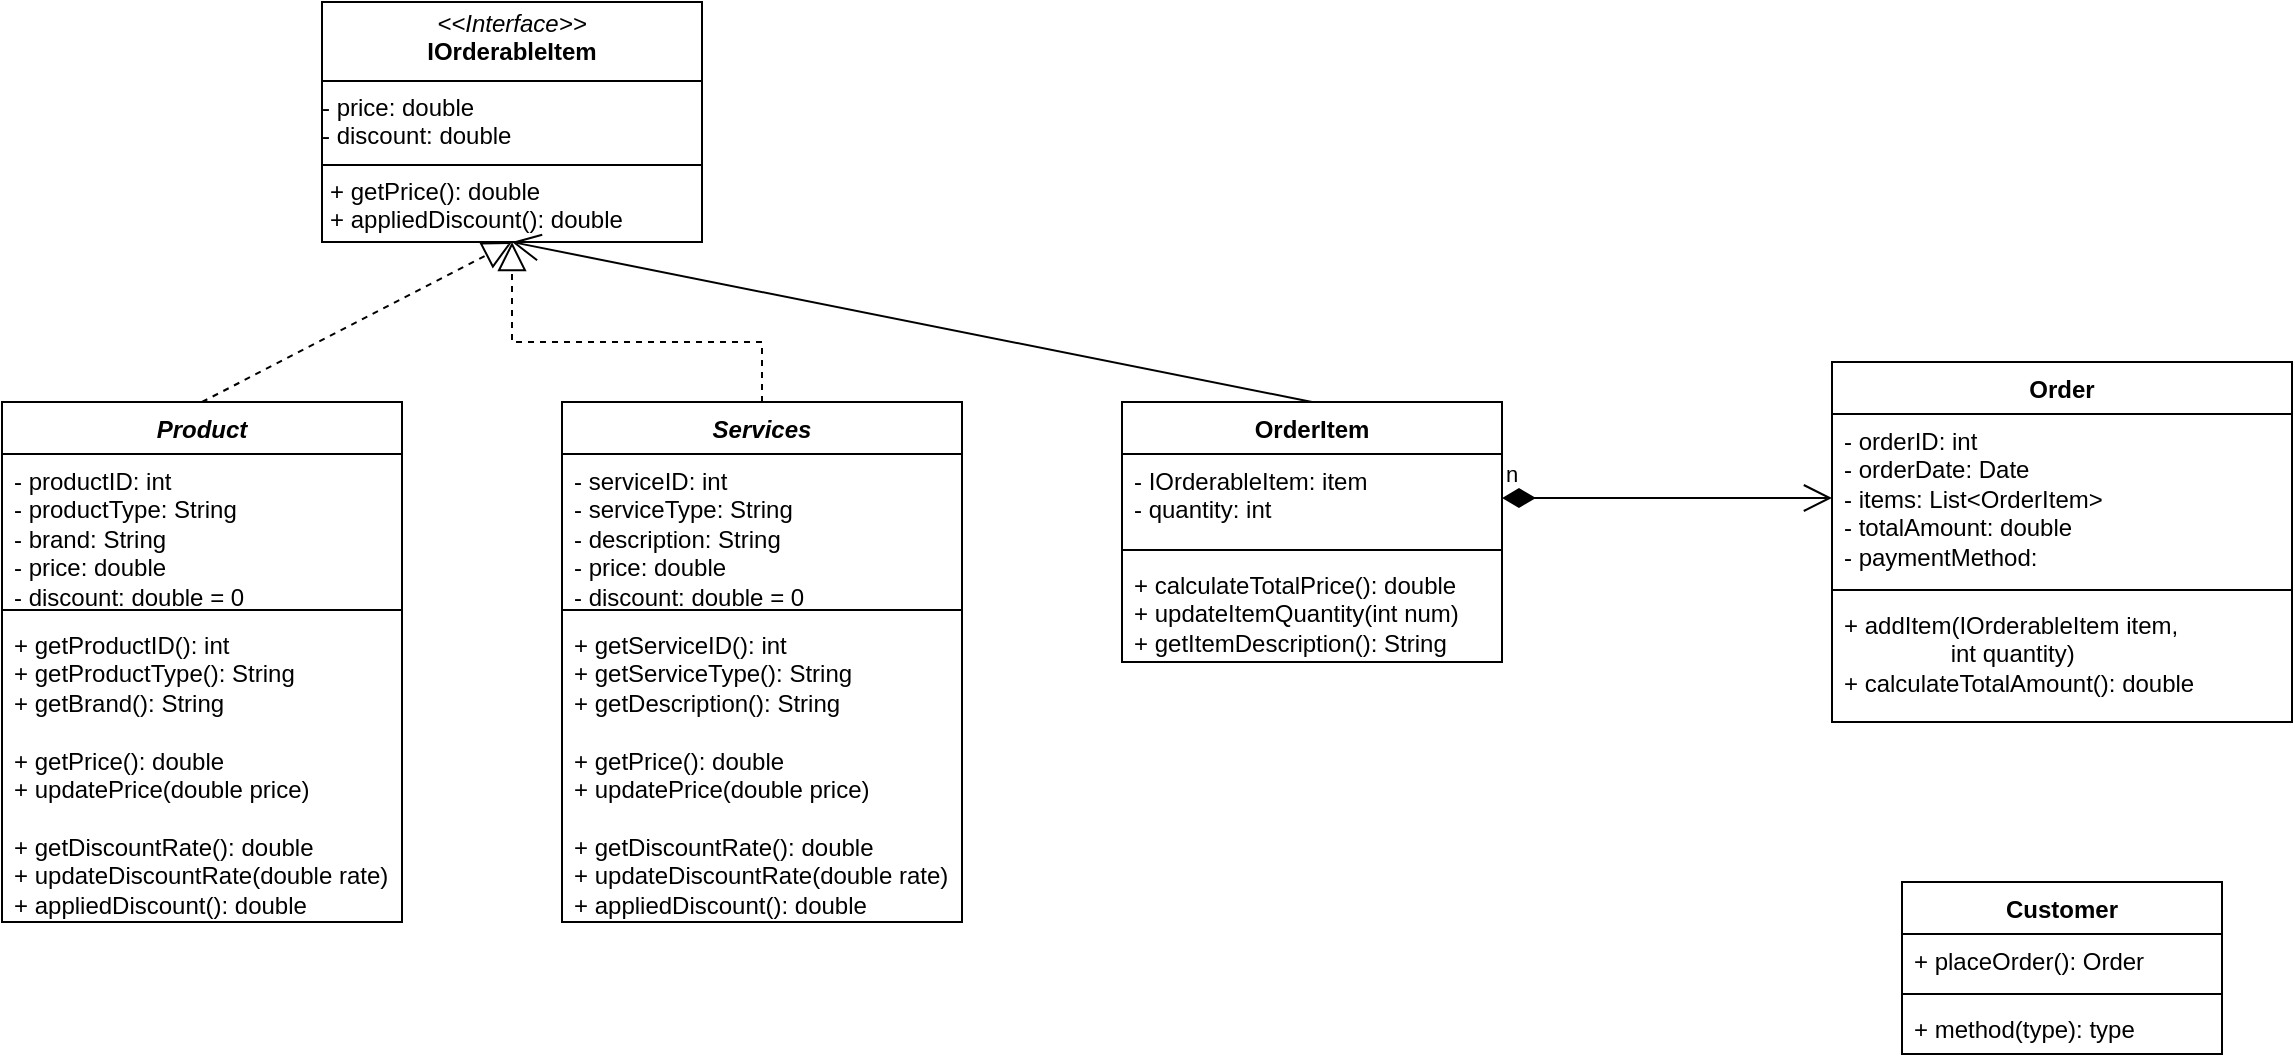 <mxfile version="24.7.7">
  <diagram id="C5RBs43oDa-KdzZeNtuy" name="Page-1">
    <mxGraphModel dx="1526" dy="949" grid="1" gridSize="10" guides="1" tooltips="1" connect="1" arrows="1" fold="1" page="1" pageScale="1" pageWidth="827" pageHeight="1169" math="0" shadow="0">
      <root>
        <mxCell id="WIyWlLk6GJQsqaUBKTNV-0" />
        <mxCell id="WIyWlLk6GJQsqaUBKTNV-1" parent="WIyWlLk6GJQsqaUBKTNV-0" />
        <mxCell id="La_RRNZVuLIvbcE8odbd-0" value="&lt;i&gt;Product&lt;/i&gt;" style="swimlane;fontStyle=1;align=center;verticalAlign=top;childLayout=stackLayout;horizontal=1;startSize=26;horizontalStack=0;resizeParent=1;resizeParentMax=0;resizeLast=0;collapsible=1;marginBottom=0;whiteSpace=wrap;html=1;" parent="WIyWlLk6GJQsqaUBKTNV-1" vertex="1">
          <mxGeometry y="240" width="200" height="260" as="geometry" />
        </mxCell>
        <mxCell id="La_RRNZVuLIvbcE8odbd-1" value="&lt;div&gt;- productID: int&lt;/div&gt;- productType: String&lt;div&gt;- brand: String&lt;br&gt;&lt;div&gt;- price: double&lt;/div&gt;&lt;/div&gt;&lt;div&gt;- discount: double = 0&lt;/div&gt;" style="text;strokeColor=none;fillColor=none;align=left;verticalAlign=top;spacingLeft=4;spacingRight=4;overflow=hidden;rotatable=0;points=[[0,0.5],[1,0.5]];portConstraint=eastwest;whiteSpace=wrap;html=1;" parent="La_RRNZVuLIvbcE8odbd-0" vertex="1">
          <mxGeometry y="26" width="200" height="74" as="geometry" />
        </mxCell>
        <mxCell id="La_RRNZVuLIvbcE8odbd-2" value="" style="line;strokeWidth=1;fillColor=none;align=left;verticalAlign=middle;spacingTop=-1;spacingLeft=3;spacingRight=3;rotatable=0;labelPosition=right;points=[];portConstraint=eastwest;strokeColor=inherit;" parent="La_RRNZVuLIvbcE8odbd-0" vertex="1">
          <mxGeometry y="100" width="200" height="8" as="geometry" />
        </mxCell>
        <mxCell id="La_RRNZVuLIvbcE8odbd-3" value="&lt;div&gt;+ getProductID(): int&lt;/div&gt;&lt;div&gt;&lt;span style=&quot;background-color: initial;&quot;&gt;+ getProductType(): String&lt;/span&gt;&lt;br&gt;&lt;/div&gt;&lt;div&gt;&lt;div&gt;+ getBrand(): String&lt;/div&gt;&lt;/div&gt;&lt;div&gt;&lt;span style=&quot;background-color: initial;&quot;&gt;&lt;br&gt;&lt;/span&gt;&lt;/div&gt;&lt;div&gt;&lt;div&gt;+ getPrice(): double&lt;/div&gt;&lt;div&gt;+ updatePrice(double price)&lt;/div&gt;&lt;div&gt;&lt;br&gt;&lt;/div&gt;&lt;div&gt;+ getDiscountRate(): double&lt;/div&gt;&lt;div&gt;+ updateDiscountRate(double rate)&lt;/div&gt;&lt;div&gt;+ appliedDiscount(): double&lt;/div&gt;&lt;/div&gt;" style="text;strokeColor=none;fillColor=none;align=left;verticalAlign=top;spacingLeft=4;spacingRight=4;overflow=hidden;rotatable=0;points=[[0,0.5],[1,0.5]];portConstraint=eastwest;whiteSpace=wrap;html=1;" parent="La_RRNZVuLIvbcE8odbd-0" vertex="1">
          <mxGeometry y="108" width="200" height="152" as="geometry" />
        </mxCell>
        <mxCell id="La_RRNZVuLIvbcE8odbd-4" value="&lt;i&gt;Services&lt;/i&gt;" style="swimlane;fontStyle=1;align=center;verticalAlign=top;childLayout=stackLayout;horizontal=1;startSize=26;horizontalStack=0;resizeParent=1;resizeParentMax=0;resizeLast=0;collapsible=1;marginBottom=0;whiteSpace=wrap;html=1;" parent="WIyWlLk6GJQsqaUBKTNV-1" vertex="1">
          <mxGeometry x="280" y="240" width="200" height="260" as="geometry" />
        </mxCell>
        <mxCell id="La_RRNZVuLIvbcE8odbd-5" value="- serviceID: int&amp;nbsp;&lt;div&gt;- serviceType: String&lt;br&gt;&lt;div&gt;- description: String&amp;nbsp;&lt;/div&gt;&lt;div&gt;- price: double&lt;/div&gt;&lt;/div&gt;&lt;div&gt;- discount: double = 0&lt;/div&gt;" style="text;strokeColor=none;fillColor=none;align=left;verticalAlign=top;spacingLeft=4;spacingRight=4;overflow=hidden;rotatable=0;points=[[0,0.5],[1,0.5]];portConstraint=eastwest;whiteSpace=wrap;html=1;" parent="La_RRNZVuLIvbcE8odbd-4" vertex="1">
          <mxGeometry y="26" width="200" height="74" as="geometry" />
        </mxCell>
        <mxCell id="La_RRNZVuLIvbcE8odbd-6" value="" style="line;strokeWidth=1;fillColor=none;align=left;verticalAlign=middle;spacingTop=-1;spacingLeft=3;spacingRight=3;rotatable=0;labelPosition=right;points=[];portConstraint=eastwest;strokeColor=inherit;" parent="La_RRNZVuLIvbcE8odbd-4" vertex="1">
          <mxGeometry y="100" width="200" height="8" as="geometry" />
        </mxCell>
        <mxCell id="La_RRNZVuLIvbcE8odbd-7" value="+ getServiceID(): int&lt;div&gt;+ getServiceType(): String&lt;/div&gt;&lt;div&gt;+ getDescription(): String&lt;/div&gt;&lt;div&gt;&lt;div&gt;&lt;br&gt;&lt;/div&gt;&lt;div&gt;+ getPrice(): double&lt;/div&gt;&lt;div&gt;+ updatePrice(double price)&lt;/div&gt;&lt;div&gt;&lt;br&gt;&lt;/div&gt;&lt;div&gt;+ getDiscountRate(): double&lt;/div&gt;&lt;div&gt;+ updateDiscountRate(double rate)&lt;/div&gt;&lt;div&gt;+ appliedDiscount(): double&lt;/div&gt;&lt;div&gt;&lt;br&gt;&lt;/div&gt;&lt;/div&gt;" style="text;strokeColor=none;fillColor=none;align=left;verticalAlign=top;spacingLeft=4;spacingRight=4;overflow=hidden;rotatable=0;points=[[0,0.5],[1,0.5]];portConstraint=eastwest;whiteSpace=wrap;html=1;" parent="La_RRNZVuLIvbcE8odbd-4" vertex="1">
          <mxGeometry y="108" width="200" height="152" as="geometry" />
        </mxCell>
        <mxCell id="La_RRNZVuLIvbcE8odbd-8" value="Customer" style="swimlane;fontStyle=1;align=center;verticalAlign=top;childLayout=stackLayout;horizontal=1;startSize=26;horizontalStack=0;resizeParent=1;resizeParentMax=0;resizeLast=0;collapsible=1;marginBottom=0;whiteSpace=wrap;html=1;" parent="WIyWlLk6GJQsqaUBKTNV-1" vertex="1">
          <mxGeometry x="950" y="480" width="160" height="86" as="geometry" />
        </mxCell>
        <mxCell id="La_RRNZVuLIvbcE8odbd-9" value="+ placeOrder(): Order" style="text;strokeColor=none;fillColor=none;align=left;verticalAlign=top;spacingLeft=4;spacingRight=4;overflow=hidden;rotatable=0;points=[[0,0.5],[1,0.5]];portConstraint=eastwest;whiteSpace=wrap;html=1;" parent="La_RRNZVuLIvbcE8odbd-8" vertex="1">
          <mxGeometry y="26" width="160" height="26" as="geometry" />
        </mxCell>
        <mxCell id="La_RRNZVuLIvbcE8odbd-10" value="" style="line;strokeWidth=1;fillColor=none;align=left;verticalAlign=middle;spacingTop=-1;spacingLeft=3;spacingRight=3;rotatable=0;labelPosition=right;points=[];portConstraint=eastwest;strokeColor=inherit;" parent="La_RRNZVuLIvbcE8odbd-8" vertex="1">
          <mxGeometry y="52" width="160" height="8" as="geometry" />
        </mxCell>
        <mxCell id="La_RRNZVuLIvbcE8odbd-11" value="+ method(type): type" style="text;strokeColor=none;fillColor=none;align=left;verticalAlign=top;spacingLeft=4;spacingRight=4;overflow=hidden;rotatable=0;points=[[0,0.5],[1,0.5]];portConstraint=eastwest;whiteSpace=wrap;html=1;" parent="La_RRNZVuLIvbcE8odbd-8" vertex="1">
          <mxGeometry y="60" width="160" height="26" as="geometry" />
        </mxCell>
        <mxCell id="aj6CpD3JHdMNbLfAdznn-0" value="&lt;p style=&quot;margin:0px;margin-top:4px;text-align:center;&quot;&gt;&lt;i&gt;&amp;lt;&amp;lt;Interface&amp;gt;&amp;gt;&lt;/i&gt;&lt;br&gt;&lt;b&gt;IOrderableItem&lt;/b&gt;&lt;/p&gt;&lt;hr size=&quot;1&quot; style=&quot;border-style:solid;&quot;&gt;&lt;div&gt;- price: double&lt;/div&gt;&lt;div&gt;- discount: double&amp;nbsp;&lt;/div&gt;&lt;hr size=&quot;1&quot; style=&quot;border-style:solid;&quot;&gt;&lt;p style=&quot;margin: 0px 0px 0px 4px;&quot;&gt;+ getPrice(): double&lt;/p&gt;&lt;p style=&quot;margin: 0px 0px 0px 4px;&quot;&gt;+ appliedDiscount(): double&lt;/p&gt;" style="verticalAlign=top;align=left;overflow=fill;html=1;whiteSpace=wrap;" vertex="1" parent="WIyWlLk6GJQsqaUBKTNV-1">
          <mxGeometry x="160" y="40" width="190" height="120" as="geometry" />
        </mxCell>
        <mxCell id="aj6CpD3JHdMNbLfAdznn-6" value="" style="endArrow=block;dashed=1;endFill=0;endSize=12;html=1;rounded=0;exitX=0.5;exitY=0;exitDx=0;exitDy=0;entryX=0.5;entryY=1;entryDx=0;entryDy=0;" edge="1" parent="WIyWlLk6GJQsqaUBKTNV-1" source="La_RRNZVuLIvbcE8odbd-0" target="aj6CpD3JHdMNbLfAdznn-0">
          <mxGeometry width="160" relative="1" as="geometry">
            <mxPoint x="50" y="210" as="sourcePoint" />
            <mxPoint x="340" y="240" as="targetPoint" />
          </mxGeometry>
        </mxCell>
        <mxCell id="aj6CpD3JHdMNbLfAdznn-7" value="" style="endArrow=block;dashed=1;endFill=0;endSize=12;html=1;rounded=0;exitX=0.5;exitY=0;exitDx=0;exitDy=0;entryX=0.5;entryY=1;entryDx=0;entryDy=0;" edge="1" parent="WIyWlLk6GJQsqaUBKTNV-1" source="La_RRNZVuLIvbcE8odbd-4" target="aj6CpD3JHdMNbLfAdznn-0">
          <mxGeometry width="160" relative="1" as="geometry">
            <mxPoint x="410" y="290" as="sourcePoint" />
            <mxPoint x="250" y="190" as="targetPoint" />
            <Array as="points">
              <mxPoint x="380" y="210" />
              <mxPoint x="255" y="210" />
            </Array>
          </mxGeometry>
        </mxCell>
        <mxCell id="aj6CpD3JHdMNbLfAdznn-12" value="OrderItem" style="swimlane;fontStyle=1;align=center;verticalAlign=top;childLayout=stackLayout;horizontal=1;startSize=26;horizontalStack=0;resizeParent=1;resizeParentMax=0;resizeLast=0;collapsible=1;marginBottom=0;whiteSpace=wrap;html=1;" vertex="1" parent="WIyWlLk6GJQsqaUBKTNV-1">
          <mxGeometry x="560" y="240" width="190" height="130" as="geometry" />
        </mxCell>
        <mxCell id="aj6CpD3JHdMNbLfAdznn-13" value="- IOrderableItem: item&lt;div&gt;- quantity: int&lt;/div&gt;" style="text;strokeColor=none;fillColor=none;align=left;verticalAlign=top;spacingLeft=4;spacingRight=4;overflow=hidden;rotatable=0;points=[[0,0.5],[1,0.5]];portConstraint=eastwest;whiteSpace=wrap;html=1;" vertex="1" parent="aj6CpD3JHdMNbLfAdznn-12">
          <mxGeometry y="26" width="190" height="44" as="geometry" />
        </mxCell>
        <mxCell id="aj6CpD3JHdMNbLfAdznn-14" value="" style="line;strokeWidth=1;fillColor=none;align=left;verticalAlign=middle;spacingTop=-1;spacingLeft=3;spacingRight=3;rotatable=0;labelPosition=right;points=[];portConstraint=eastwest;strokeColor=inherit;" vertex="1" parent="aj6CpD3JHdMNbLfAdznn-12">
          <mxGeometry y="70" width="190" height="8" as="geometry" />
        </mxCell>
        <mxCell id="aj6CpD3JHdMNbLfAdznn-15" value="+ calculateTotalPrice(): double&lt;div&gt;+ updateItemQuantity(int num)&lt;br&gt;&lt;div&gt;+ getItemDescription(): String&lt;br&gt;&lt;div&gt;&lt;br&gt;&lt;/div&gt;&lt;/div&gt;&lt;/div&gt;" style="text;strokeColor=none;fillColor=none;align=left;verticalAlign=top;spacingLeft=4;spacingRight=4;overflow=hidden;rotatable=0;points=[[0,0.5],[1,0.5]];portConstraint=eastwest;whiteSpace=wrap;html=1;" vertex="1" parent="aj6CpD3JHdMNbLfAdznn-12">
          <mxGeometry y="78" width="190" height="52" as="geometry" />
        </mxCell>
        <mxCell id="aj6CpD3JHdMNbLfAdznn-17" value="" style="endArrow=open;endFill=1;endSize=12;html=1;rounded=0;exitX=0.5;exitY=0;exitDx=0;exitDy=0;entryX=0.5;entryY=1;entryDx=0;entryDy=0;" edge="1" parent="WIyWlLk6GJQsqaUBKTNV-1" source="aj6CpD3JHdMNbLfAdznn-12" target="aj6CpD3JHdMNbLfAdznn-0">
          <mxGeometry width="160" relative="1" as="geometry">
            <mxPoint x="610" y="150" as="sourcePoint" />
            <mxPoint x="480" y="150" as="targetPoint" />
          </mxGeometry>
        </mxCell>
        <mxCell id="aj6CpD3JHdMNbLfAdznn-18" value="Order" style="swimlane;fontStyle=1;align=center;verticalAlign=top;childLayout=stackLayout;horizontal=1;startSize=26;horizontalStack=0;resizeParent=1;resizeParentMax=0;resizeLast=0;collapsible=1;marginBottom=0;whiteSpace=wrap;html=1;" vertex="1" parent="WIyWlLk6GJQsqaUBKTNV-1">
          <mxGeometry x="915" y="220" width="230" height="180" as="geometry" />
        </mxCell>
        <mxCell id="aj6CpD3JHdMNbLfAdznn-19" value="&lt;div&gt;- orderID: int&lt;/div&gt;&lt;div&gt;-&lt;span style=&quot;background-color: initial;&quot;&gt;&amp;nbsp;&lt;/span&gt;&lt;span style=&quot;background-color: initial;&quot;&gt;orderDate: Date&lt;/span&gt;&lt;/div&gt;- items&lt;span style=&quot;background-color: initial;&quot;&gt;: List&amp;lt;OrderItem&amp;gt;&amp;nbsp;&lt;/span&gt;&lt;div&gt;&lt;span style=&quot;background-color: initial;&quot;&gt;- totalAmount: double&amp;nbsp;&lt;/span&gt;&lt;/div&gt;&lt;div&gt;&lt;span style=&quot;background-color: initial;&quot;&gt;- paymentMethod:&amp;nbsp;&lt;/span&gt;&lt;/div&gt;&lt;div&gt;&lt;br&gt;&lt;/div&gt;" style="text;strokeColor=none;fillColor=none;align=left;verticalAlign=top;spacingLeft=4;spacingRight=4;overflow=hidden;rotatable=0;points=[[0,0.5],[1,0.5]];portConstraint=eastwest;whiteSpace=wrap;html=1;" vertex="1" parent="aj6CpD3JHdMNbLfAdznn-18">
          <mxGeometry y="26" width="230" height="84" as="geometry" />
        </mxCell>
        <mxCell id="aj6CpD3JHdMNbLfAdznn-20" value="" style="line;strokeWidth=1;fillColor=none;align=left;verticalAlign=middle;spacingTop=-1;spacingLeft=3;spacingRight=3;rotatable=0;labelPosition=right;points=[];portConstraint=eastwest;strokeColor=inherit;" vertex="1" parent="aj6CpD3JHdMNbLfAdznn-18">
          <mxGeometry y="110" width="230" height="8" as="geometry" />
        </mxCell>
        <mxCell id="aj6CpD3JHdMNbLfAdznn-21" value="+ addItem(IOrderableItem item,&lt;div&gt;&lt;span style=&quot;white-space: pre;&quot;&gt;&#x9;&lt;/span&gt;&lt;span style=&quot;white-space: pre;&quot;&gt;&#x9;&lt;/span&gt;int quantity)&lt;/div&gt;&lt;div&gt;+ calculateTotalAmount(): double&lt;/div&gt;" style="text;strokeColor=none;fillColor=none;align=left;verticalAlign=top;spacingLeft=4;spacingRight=4;overflow=hidden;rotatable=0;points=[[0,0.5],[1,0.5]];portConstraint=eastwest;whiteSpace=wrap;html=1;" vertex="1" parent="aj6CpD3JHdMNbLfAdznn-18">
          <mxGeometry y="118" width="230" height="62" as="geometry" />
        </mxCell>
        <mxCell id="aj6CpD3JHdMNbLfAdznn-26" value="n" style="endArrow=open;html=1;endSize=12;startArrow=diamondThin;startSize=14;startFill=1;edgeStyle=orthogonalEdgeStyle;align=left;verticalAlign=bottom;rounded=0;exitX=1;exitY=0.5;exitDx=0;exitDy=0;entryX=0;entryY=0.5;entryDx=0;entryDy=0;" edge="1" parent="WIyWlLk6GJQsqaUBKTNV-1" source="aj6CpD3JHdMNbLfAdznn-13" target="aj6CpD3JHdMNbLfAdznn-19">
          <mxGeometry x="-1" y="3" relative="1" as="geometry">
            <mxPoint x="760" y="290" as="sourcePoint" />
            <mxPoint x="920" y="290" as="targetPoint" />
          </mxGeometry>
        </mxCell>
      </root>
    </mxGraphModel>
  </diagram>
</mxfile>
